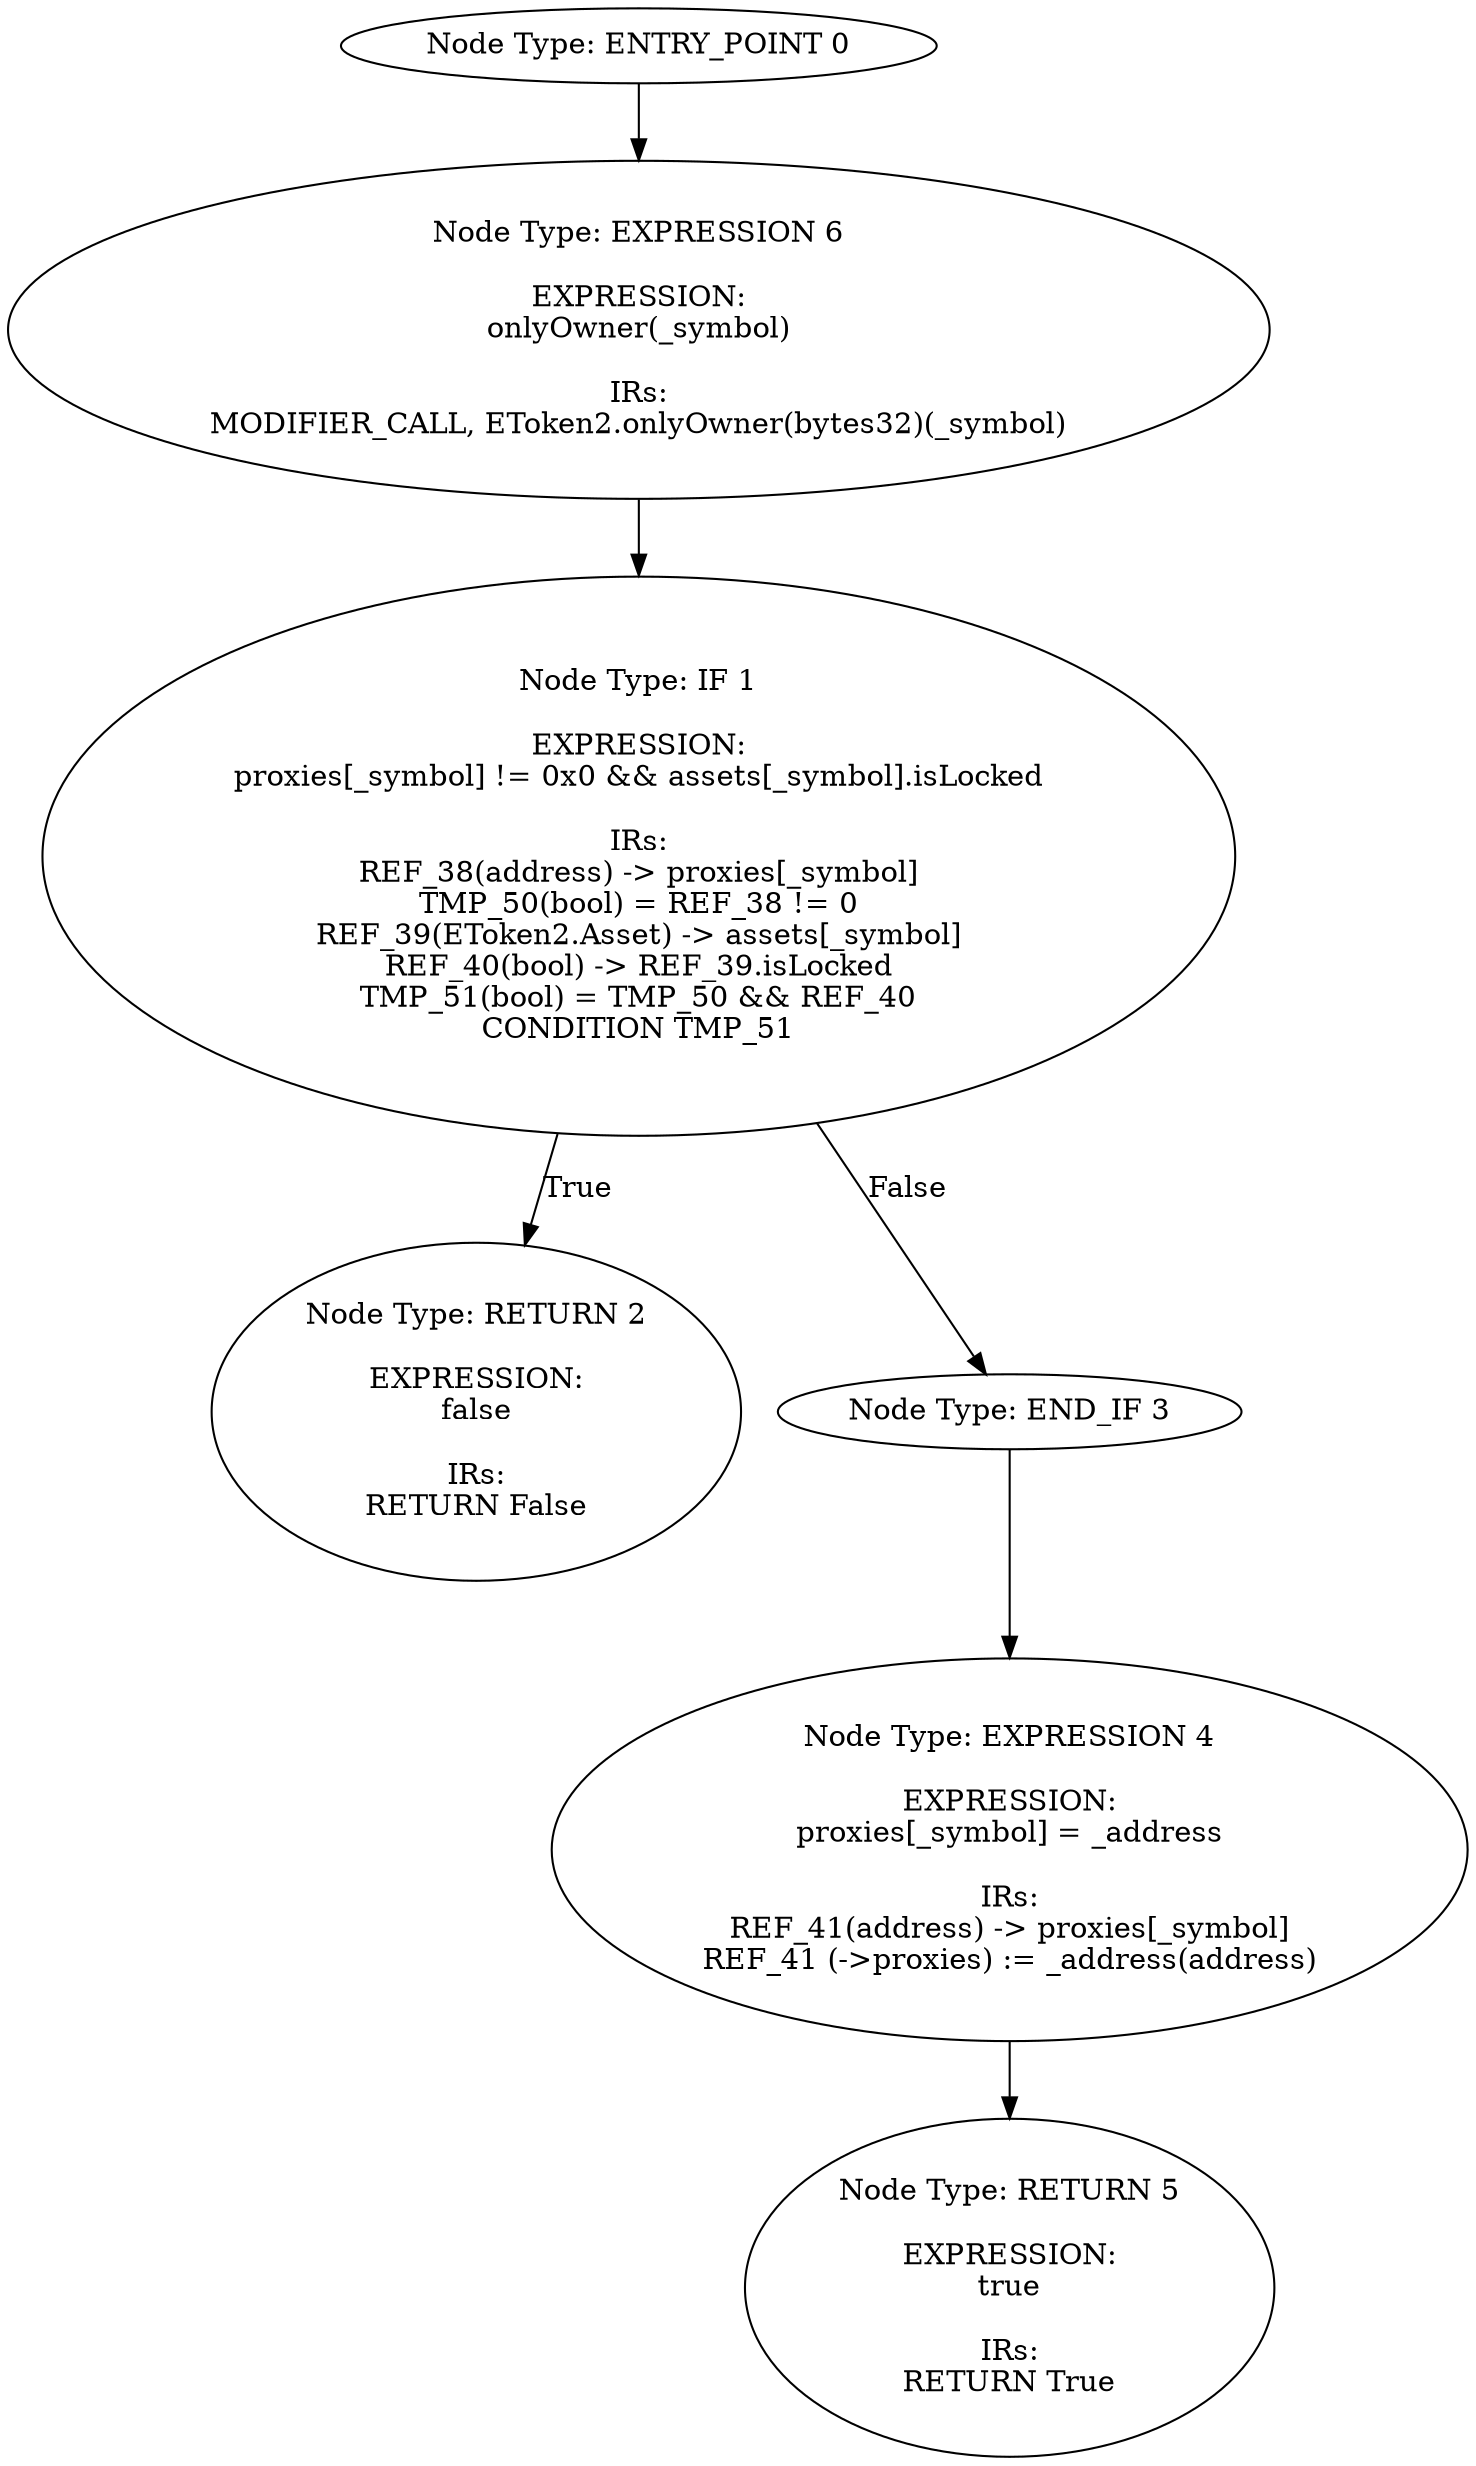 digraph{
0[label="Node Type: ENTRY_POINT 0
"];
0->6;
1[label="Node Type: IF 1

EXPRESSION:
proxies[_symbol] != 0x0 && assets[_symbol].isLocked

IRs:
REF_38(address) -> proxies[_symbol]
TMP_50(bool) = REF_38 != 0
REF_39(EToken2.Asset) -> assets[_symbol]
REF_40(bool) -> REF_39.isLocked
TMP_51(bool) = TMP_50 && REF_40
CONDITION TMP_51"];
1->2[label="True"];
1->3[label="False"];
2[label="Node Type: RETURN 2

EXPRESSION:
false

IRs:
RETURN False"];
3[label="Node Type: END_IF 3
"];
3->4;
4[label="Node Type: EXPRESSION 4

EXPRESSION:
proxies[_symbol] = _address

IRs:
REF_41(address) -> proxies[_symbol]
REF_41 (->proxies) := _address(address)"];
4->5;
5[label="Node Type: RETURN 5

EXPRESSION:
true

IRs:
RETURN True"];
6[label="Node Type: EXPRESSION 6

EXPRESSION:
onlyOwner(_symbol)

IRs:
MODIFIER_CALL, EToken2.onlyOwner(bytes32)(_symbol)"];
6->1;
}
